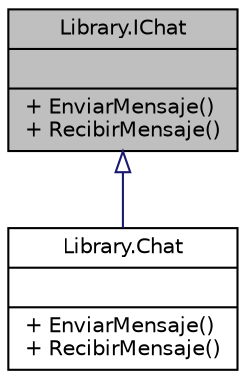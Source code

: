 digraph "Library.IChat"
{
 // INTERACTIVE_SVG=YES
 // LATEX_PDF_SIZE
  edge [fontname="Helvetica",fontsize="10",labelfontname="Helvetica",labelfontsize="10"];
  node [fontname="Helvetica",fontsize="10",shape=record];
  Node1 [label="{Library.IChat\n||+ EnviarMensaje()\l+ RecibirMensaje()\l}",height=0.2,width=0.4,color="black", fillcolor="grey75", style="filled", fontcolor="black",tooltip="Interface que representa la firma de los metodos de IChat. Se utiliza una interface,..."];
  Node1 -> Node2 [dir="back",color="midnightblue",fontsize="10",style="solid",arrowtail="onormal"];
  Node2 [label="{Library.Chat\n||+ EnviarMensaje()\l+ RecibirMensaje()\l}",height=0.2,width=0.4,color="black", fillcolor="white", style="filled",URL="$classLibrary_1_1Chat.html",tooltip="Clase que representa un chat."];
}
